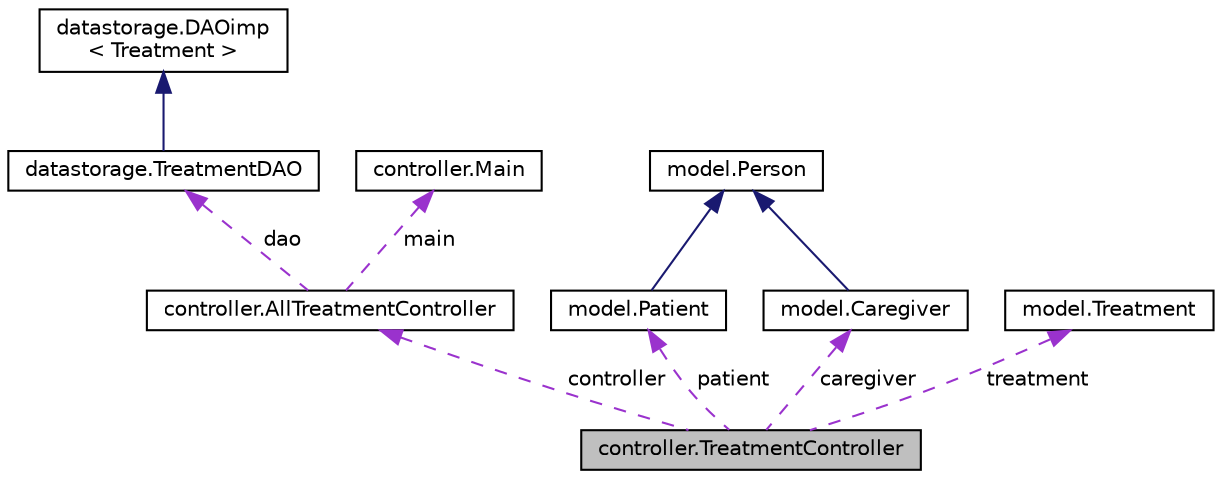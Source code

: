 digraph "controller.TreatmentController"
{
 // LATEX_PDF_SIZE
  edge [fontname="Helvetica",fontsize="10",labelfontname="Helvetica",labelfontsize="10"];
  node [fontname="Helvetica",fontsize="10",shape=record];
  Node1 [label="controller.TreatmentController",height=0.2,width=0.4,color="black", fillcolor="grey75", style="filled", fontcolor="black",tooltip=" "];
  Node2 -> Node1 [dir="back",color="darkorchid3",fontsize="10",style="dashed",label=" controller" ,fontname="Helvetica"];
  Node2 [label="controller.AllTreatmentController",height=0.2,width=0.4,color="black", fillcolor="white", style="filled",URL="$classcontroller_1_1_all_treatment_controller.html",tooltip=" "];
  Node3 -> Node2 [dir="back",color="darkorchid3",fontsize="10",style="dashed",label=" dao" ,fontname="Helvetica"];
  Node3 [label="datastorage.TreatmentDAO",height=0.2,width=0.4,color="black", fillcolor="white", style="filled",URL="$classdatastorage_1_1_treatment_d_a_o.html",tooltip=" "];
  Node4 -> Node3 [dir="back",color="midnightblue",fontsize="10",style="solid",fontname="Helvetica"];
  Node4 [label="datastorage.DAOimp\l\< Treatment \>",height=0.2,width=0.4,color="black", fillcolor="white", style="filled",URL="$classdatastorage_1_1_d_a_oimp.html",tooltip=" "];
  Node5 -> Node2 [dir="back",color="darkorchid3",fontsize="10",style="dashed",label=" main" ,fontname="Helvetica"];
  Node5 [label="controller.Main",height=0.2,width=0.4,color="black", fillcolor="white", style="filled",URL="$classcontroller_1_1_main.html",tooltip=" "];
  Node6 -> Node1 [dir="back",color="darkorchid3",fontsize="10",style="dashed",label=" patient" ,fontname="Helvetica"];
  Node6 [label="model.Patient",height=0.2,width=0.4,color="black", fillcolor="white", style="filled",URL="$classmodel_1_1_patient.html",tooltip=" "];
  Node7 -> Node6 [dir="back",color="midnightblue",fontsize="10",style="solid",fontname="Helvetica"];
  Node7 [label="model.Person",height=0.2,width=0.4,color="black", fillcolor="white", style="filled",URL="$classmodel_1_1_person.html",tooltip=" "];
  Node8 -> Node1 [dir="back",color="darkorchid3",fontsize="10",style="dashed",label=" caregiver" ,fontname="Helvetica"];
  Node8 [label="model.Caregiver",height=0.2,width=0.4,color="black", fillcolor="white", style="filled",URL="$classmodel_1_1_caregiver.html",tooltip=" "];
  Node7 -> Node8 [dir="back",color="midnightblue",fontsize="10",style="solid",fontname="Helvetica"];
  Node9 -> Node1 [dir="back",color="darkorchid3",fontsize="10",style="dashed",label=" treatment" ,fontname="Helvetica"];
  Node9 [label="model.Treatment",height=0.2,width=0.4,color="black", fillcolor="white", style="filled",URL="$classmodel_1_1_treatment.html",tooltip=" "];
}
